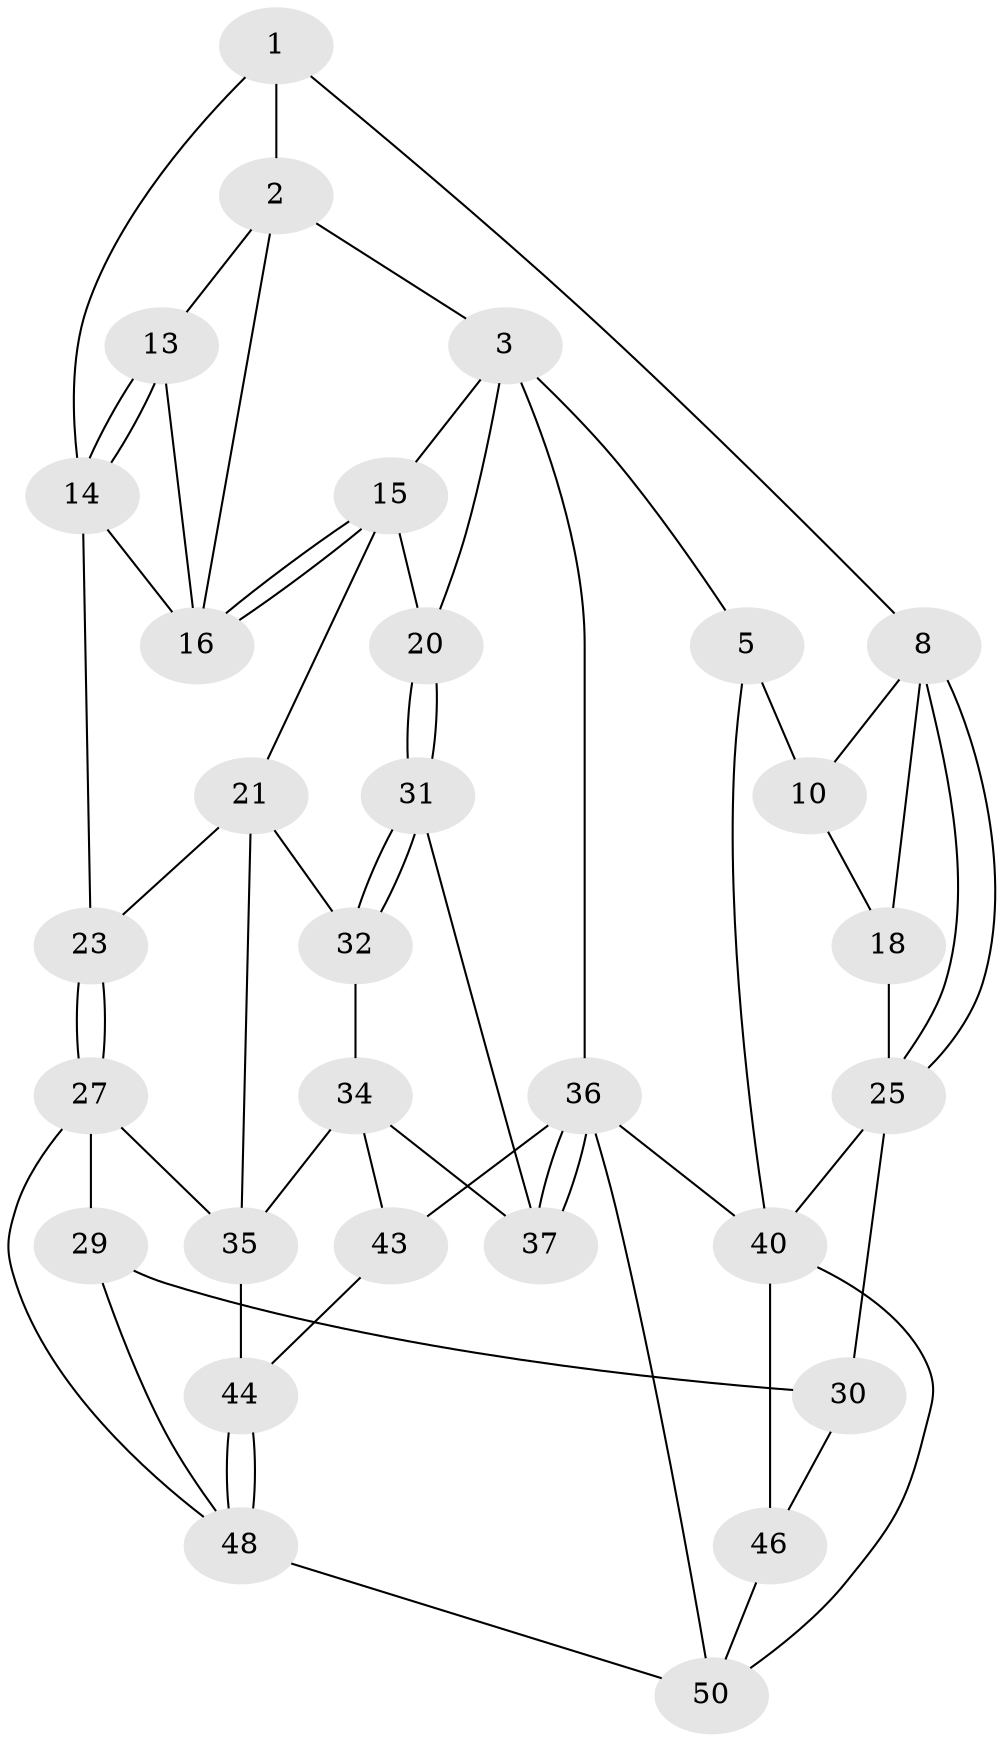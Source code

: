// Generated by graph-tools (version 1.1) at 2025/52/02/27/25 19:52:38]
// undirected, 30 vertices, 62 edges
graph export_dot {
graph [start="1"]
  node [color=gray90,style=filled];
  1 [pos="+0.45475170728112246+0",super="+7"];
  2 [pos="+0.5421073831258056+0",super="+12"];
  3 [pos="+0.6154846444688207+0",super="+4"];
  5 [pos="+0+0",super="+6"];
  8 [pos="+0.3014688468291986+0.35685450673871505",super="+9"];
  10 [pos="+0.21562197529670166+0.09416227682540569",super="+11"];
  13 [pos="+0.45008471241491393+0.2581471913995241"];
  14 [pos="+0.3586683502744519+0.3406650596098613",super="+24"];
  15 [pos="+0.760403851254561+0.16954316578510983",super="+19"];
  16 [pos="+0.62671269148565+0.31544915634765996",super="+17"];
  18 [pos="+0+0.19232759311175404"];
  20 [pos="+1+0.1285967453770877"];
  21 [pos="+0.8084906025653408+0.4132986842910247",super="+22"];
  23 [pos="+0.65061831343105+0.4408835104204735"];
  25 [pos="+0.2065653559538254+0.5207469614352332",super="+26"];
  27 [pos="+0.5841104999785361+0.621169510498669",super="+28"];
  29 [pos="+0.4678989782208434+0.6374784531076194",super="+47"];
  30 [pos="+0.2645078629150076+0.575630956557937",super="+45"];
  31 [pos="+1+0.4890575770611212",super="+38"];
  32 [pos="+0.8731961511166588+0.45423726052741137",super="+33"];
  34 [pos="+0.8600444966590444+0.6694681226681332",super="+42"];
  35 [pos="+0.8364240773676395+0.6592366741945213",super="+39"];
  36 [pos="+1+1",super="+52"];
  37 [pos="+1+0.8142889852460371"];
  40 [pos="+0+0.6222659575172916",super="+41"];
  43 [pos="+0.8319381312697262+0.9261626936975174"];
  44 [pos="+0.6748823432085274+0.7872469136074872"];
  46 [pos="+0.17975094312615283+0.9044704490836721"];
  48 [pos="+0.5092856279955259+0.9784356112175142",super="+49"];
  50 [pos="+0.5104070082195865+1",super="+51"];
  1 -- 2;
  1 -- 8;
  1 -- 14;
  2 -- 3;
  2 -- 16;
  2 -- 13;
  3 -- 15;
  3 -- 20;
  3 -- 5;
  3 -- 36;
  5 -- 10 [weight=2];
  5 -- 40;
  8 -- 25;
  8 -- 25;
  8 -- 10;
  8 -- 18;
  10 -- 18;
  13 -- 14;
  13 -- 14;
  13 -- 16;
  14 -- 16;
  14 -- 23;
  15 -- 16;
  15 -- 16;
  15 -- 20;
  15 -- 21;
  18 -- 25;
  20 -- 31;
  20 -- 31;
  21 -- 32;
  21 -- 35;
  21 -- 23;
  23 -- 27;
  23 -- 27;
  25 -- 30;
  25 -- 40;
  27 -- 48;
  27 -- 29;
  27 -- 35;
  29 -- 30 [weight=2];
  29 -- 48;
  30 -- 46;
  31 -- 32 [weight=2];
  31 -- 32;
  31 -- 37;
  32 -- 34;
  34 -- 35;
  34 -- 43;
  34 -- 37;
  35 -- 44;
  36 -- 37;
  36 -- 37;
  36 -- 50;
  36 -- 43;
  36 -- 40;
  40 -- 46;
  40 -- 50;
  43 -- 44;
  44 -- 48;
  44 -- 48;
  46 -- 50;
  48 -- 50;
}

